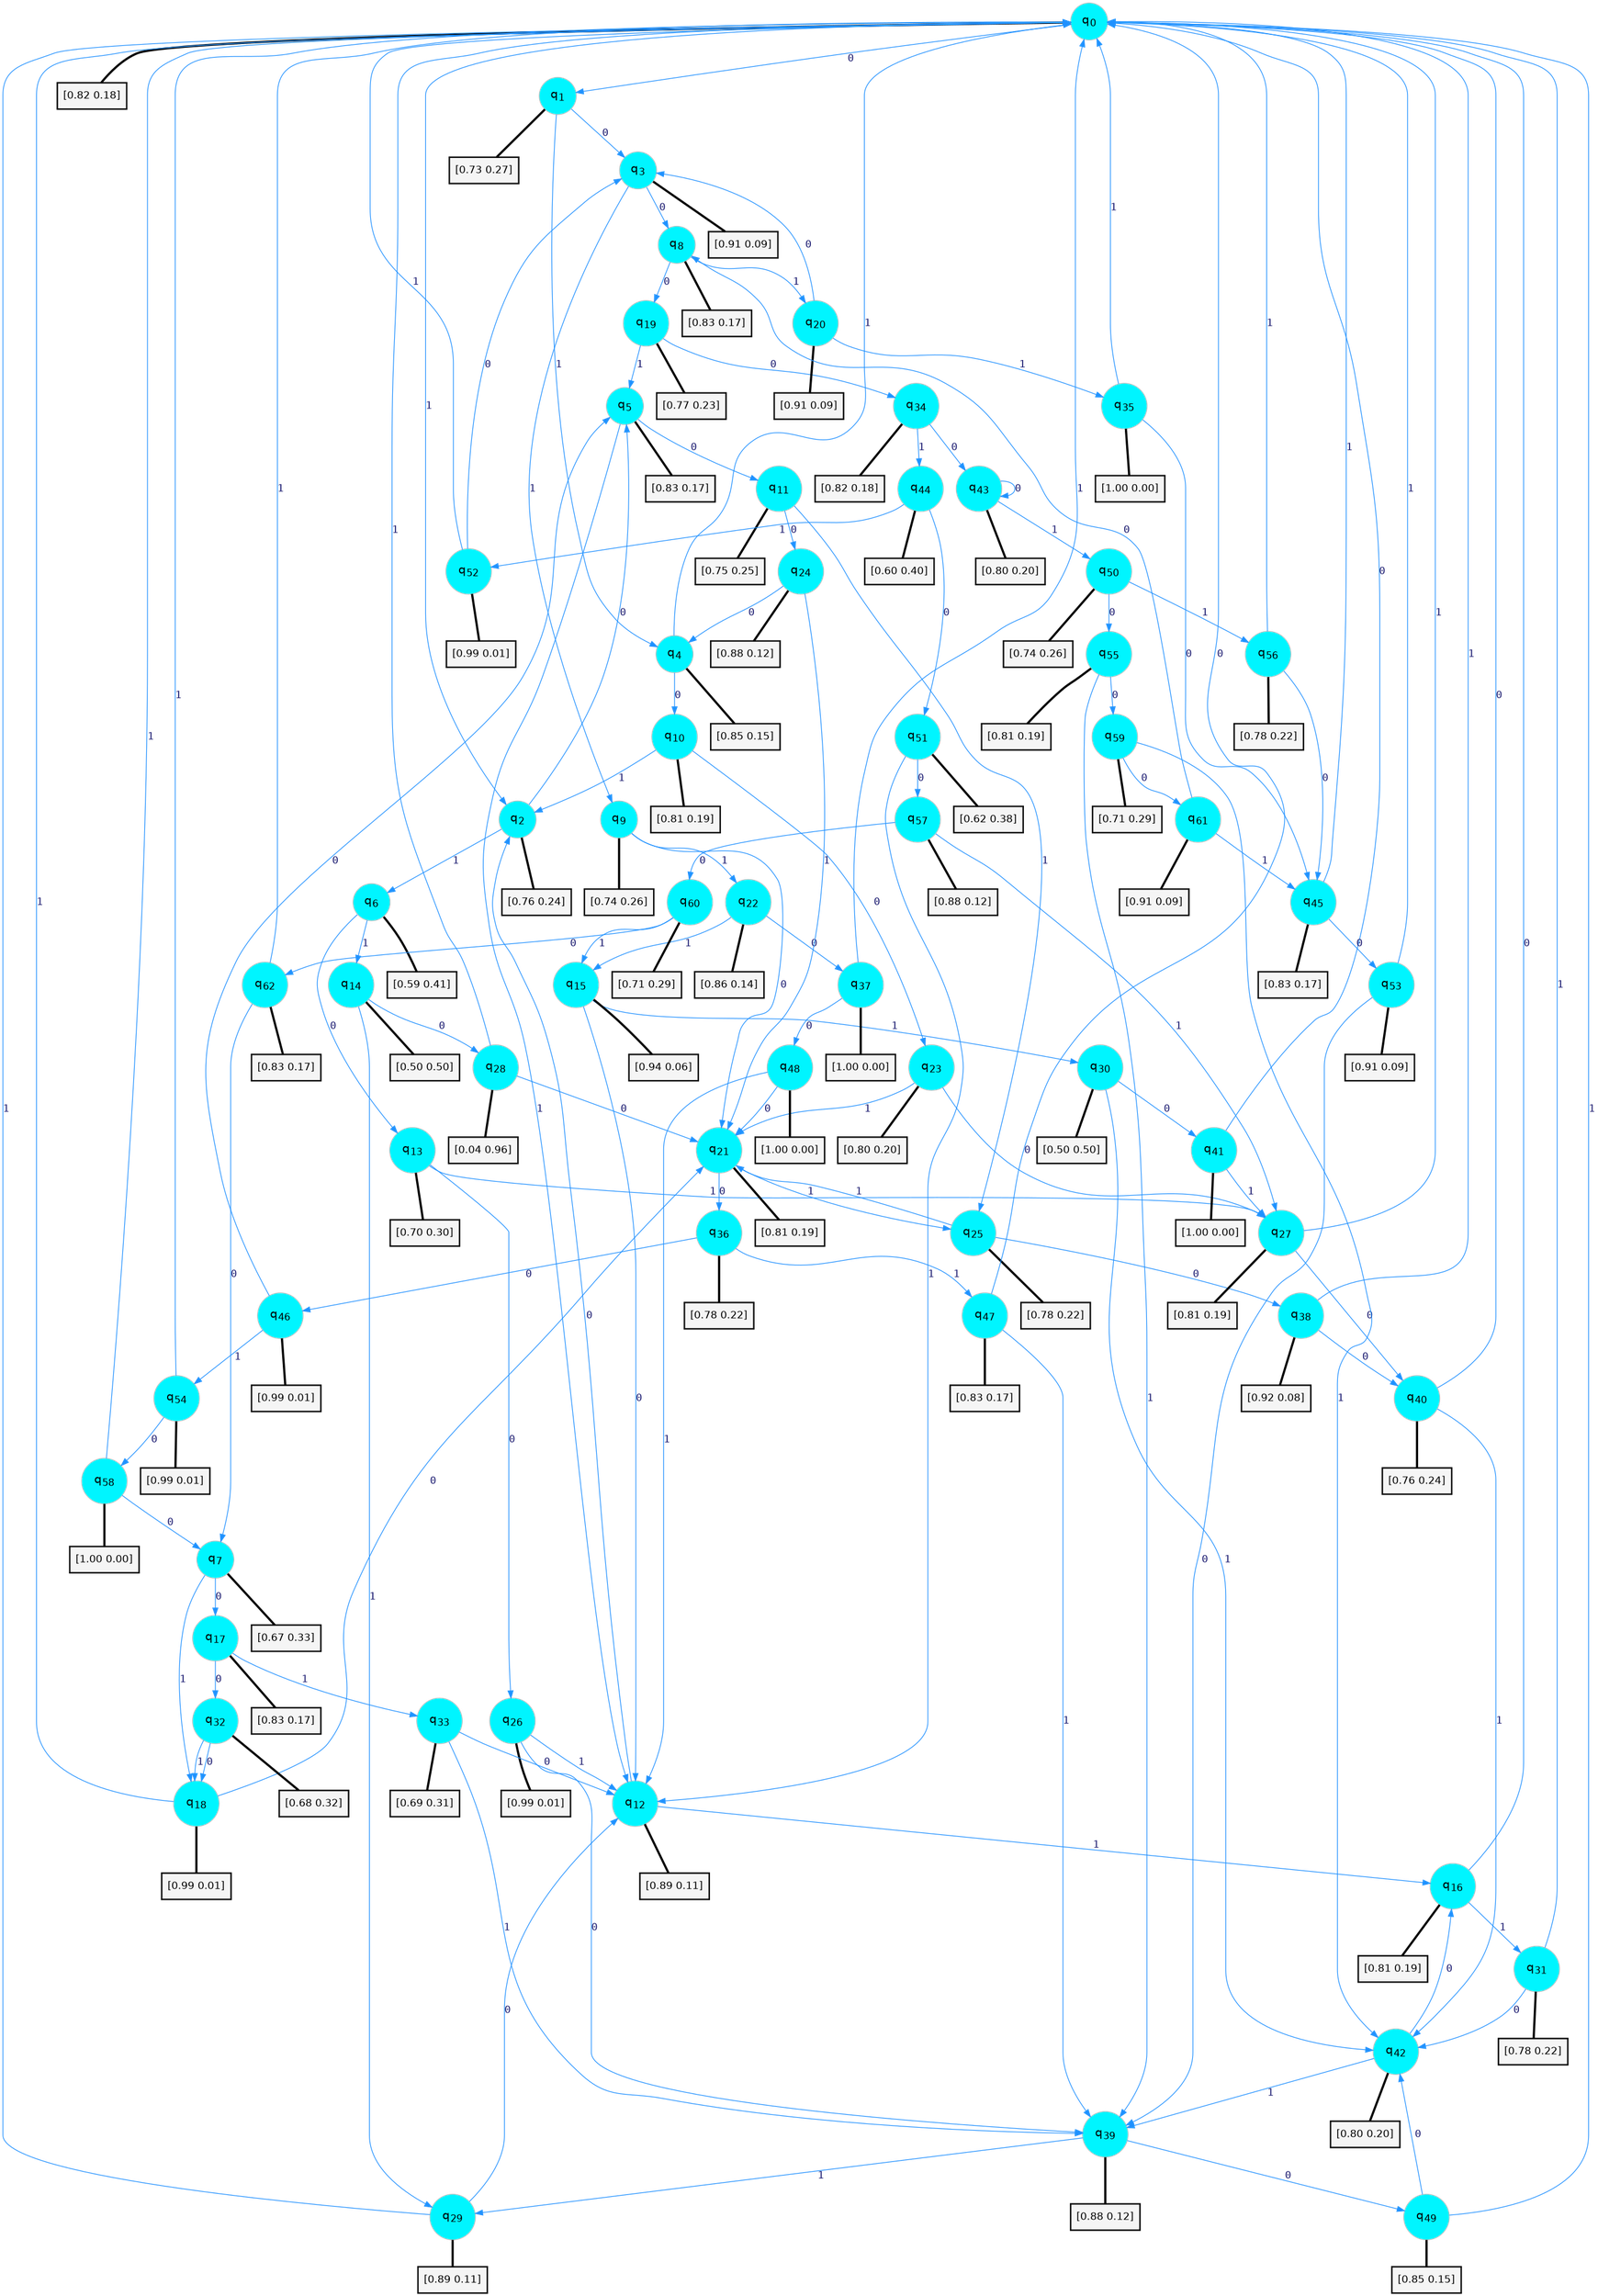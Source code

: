 digraph G {
graph [
bgcolor=transparent, dpi=300, rankdir=TD, size="40,25"];
node [
color=gray, fillcolor=turquoise1, fontcolor=black, fontname=Helvetica, fontsize=16, fontweight=bold, shape=circle, style=filled];
edge [
arrowsize=1, color=dodgerblue1, fontcolor=midnightblue, fontname=courier, fontweight=bold, penwidth=1, style=solid, weight=20];
0[label=<q<SUB>0</SUB>>];
1[label=<q<SUB>1</SUB>>];
2[label=<q<SUB>2</SUB>>];
3[label=<q<SUB>3</SUB>>];
4[label=<q<SUB>4</SUB>>];
5[label=<q<SUB>5</SUB>>];
6[label=<q<SUB>6</SUB>>];
7[label=<q<SUB>7</SUB>>];
8[label=<q<SUB>8</SUB>>];
9[label=<q<SUB>9</SUB>>];
10[label=<q<SUB>10</SUB>>];
11[label=<q<SUB>11</SUB>>];
12[label=<q<SUB>12</SUB>>];
13[label=<q<SUB>13</SUB>>];
14[label=<q<SUB>14</SUB>>];
15[label=<q<SUB>15</SUB>>];
16[label=<q<SUB>16</SUB>>];
17[label=<q<SUB>17</SUB>>];
18[label=<q<SUB>18</SUB>>];
19[label=<q<SUB>19</SUB>>];
20[label=<q<SUB>20</SUB>>];
21[label=<q<SUB>21</SUB>>];
22[label=<q<SUB>22</SUB>>];
23[label=<q<SUB>23</SUB>>];
24[label=<q<SUB>24</SUB>>];
25[label=<q<SUB>25</SUB>>];
26[label=<q<SUB>26</SUB>>];
27[label=<q<SUB>27</SUB>>];
28[label=<q<SUB>28</SUB>>];
29[label=<q<SUB>29</SUB>>];
30[label=<q<SUB>30</SUB>>];
31[label=<q<SUB>31</SUB>>];
32[label=<q<SUB>32</SUB>>];
33[label=<q<SUB>33</SUB>>];
34[label=<q<SUB>34</SUB>>];
35[label=<q<SUB>35</SUB>>];
36[label=<q<SUB>36</SUB>>];
37[label=<q<SUB>37</SUB>>];
38[label=<q<SUB>38</SUB>>];
39[label=<q<SUB>39</SUB>>];
40[label=<q<SUB>40</SUB>>];
41[label=<q<SUB>41</SUB>>];
42[label=<q<SUB>42</SUB>>];
43[label=<q<SUB>43</SUB>>];
44[label=<q<SUB>44</SUB>>];
45[label=<q<SUB>45</SUB>>];
46[label=<q<SUB>46</SUB>>];
47[label=<q<SUB>47</SUB>>];
48[label=<q<SUB>48</SUB>>];
49[label=<q<SUB>49</SUB>>];
50[label=<q<SUB>50</SUB>>];
51[label=<q<SUB>51</SUB>>];
52[label=<q<SUB>52</SUB>>];
53[label=<q<SUB>53</SUB>>];
54[label=<q<SUB>54</SUB>>];
55[label=<q<SUB>55</SUB>>];
56[label=<q<SUB>56</SUB>>];
57[label=<q<SUB>57</SUB>>];
58[label=<q<SUB>58</SUB>>];
59[label=<q<SUB>59</SUB>>];
60[label=<q<SUB>60</SUB>>];
61[label=<q<SUB>61</SUB>>];
62[label=<q<SUB>62</SUB>>];
63[label="[0.82 0.18]", shape=box,fontcolor=black, fontname=Helvetica, fontsize=14, penwidth=2, fillcolor=whitesmoke,color=black];
64[label="[0.73 0.27]", shape=box,fontcolor=black, fontname=Helvetica, fontsize=14, penwidth=2, fillcolor=whitesmoke,color=black];
65[label="[0.76 0.24]", shape=box,fontcolor=black, fontname=Helvetica, fontsize=14, penwidth=2, fillcolor=whitesmoke,color=black];
66[label="[0.91 0.09]", shape=box,fontcolor=black, fontname=Helvetica, fontsize=14, penwidth=2, fillcolor=whitesmoke,color=black];
67[label="[0.85 0.15]", shape=box,fontcolor=black, fontname=Helvetica, fontsize=14, penwidth=2, fillcolor=whitesmoke,color=black];
68[label="[0.83 0.17]", shape=box,fontcolor=black, fontname=Helvetica, fontsize=14, penwidth=2, fillcolor=whitesmoke,color=black];
69[label="[0.59 0.41]", shape=box,fontcolor=black, fontname=Helvetica, fontsize=14, penwidth=2, fillcolor=whitesmoke,color=black];
70[label="[0.67 0.33]", shape=box,fontcolor=black, fontname=Helvetica, fontsize=14, penwidth=2, fillcolor=whitesmoke,color=black];
71[label="[0.83 0.17]", shape=box,fontcolor=black, fontname=Helvetica, fontsize=14, penwidth=2, fillcolor=whitesmoke,color=black];
72[label="[0.74 0.26]", shape=box,fontcolor=black, fontname=Helvetica, fontsize=14, penwidth=2, fillcolor=whitesmoke,color=black];
73[label="[0.81 0.19]", shape=box,fontcolor=black, fontname=Helvetica, fontsize=14, penwidth=2, fillcolor=whitesmoke,color=black];
74[label="[0.75 0.25]", shape=box,fontcolor=black, fontname=Helvetica, fontsize=14, penwidth=2, fillcolor=whitesmoke,color=black];
75[label="[0.89 0.11]", shape=box,fontcolor=black, fontname=Helvetica, fontsize=14, penwidth=2, fillcolor=whitesmoke,color=black];
76[label="[0.70 0.30]", shape=box,fontcolor=black, fontname=Helvetica, fontsize=14, penwidth=2, fillcolor=whitesmoke,color=black];
77[label="[0.50 0.50]", shape=box,fontcolor=black, fontname=Helvetica, fontsize=14, penwidth=2, fillcolor=whitesmoke,color=black];
78[label="[0.94 0.06]", shape=box,fontcolor=black, fontname=Helvetica, fontsize=14, penwidth=2, fillcolor=whitesmoke,color=black];
79[label="[0.81 0.19]", shape=box,fontcolor=black, fontname=Helvetica, fontsize=14, penwidth=2, fillcolor=whitesmoke,color=black];
80[label="[0.83 0.17]", shape=box,fontcolor=black, fontname=Helvetica, fontsize=14, penwidth=2, fillcolor=whitesmoke,color=black];
81[label="[0.99 0.01]", shape=box,fontcolor=black, fontname=Helvetica, fontsize=14, penwidth=2, fillcolor=whitesmoke,color=black];
82[label="[0.77 0.23]", shape=box,fontcolor=black, fontname=Helvetica, fontsize=14, penwidth=2, fillcolor=whitesmoke,color=black];
83[label="[0.91 0.09]", shape=box,fontcolor=black, fontname=Helvetica, fontsize=14, penwidth=2, fillcolor=whitesmoke,color=black];
84[label="[0.81 0.19]", shape=box,fontcolor=black, fontname=Helvetica, fontsize=14, penwidth=2, fillcolor=whitesmoke,color=black];
85[label="[0.86 0.14]", shape=box,fontcolor=black, fontname=Helvetica, fontsize=14, penwidth=2, fillcolor=whitesmoke,color=black];
86[label="[0.80 0.20]", shape=box,fontcolor=black, fontname=Helvetica, fontsize=14, penwidth=2, fillcolor=whitesmoke,color=black];
87[label="[0.88 0.12]", shape=box,fontcolor=black, fontname=Helvetica, fontsize=14, penwidth=2, fillcolor=whitesmoke,color=black];
88[label="[0.78 0.22]", shape=box,fontcolor=black, fontname=Helvetica, fontsize=14, penwidth=2, fillcolor=whitesmoke,color=black];
89[label="[0.99 0.01]", shape=box,fontcolor=black, fontname=Helvetica, fontsize=14, penwidth=2, fillcolor=whitesmoke,color=black];
90[label="[0.81 0.19]", shape=box,fontcolor=black, fontname=Helvetica, fontsize=14, penwidth=2, fillcolor=whitesmoke,color=black];
91[label="[0.04 0.96]", shape=box,fontcolor=black, fontname=Helvetica, fontsize=14, penwidth=2, fillcolor=whitesmoke,color=black];
92[label="[0.89 0.11]", shape=box,fontcolor=black, fontname=Helvetica, fontsize=14, penwidth=2, fillcolor=whitesmoke,color=black];
93[label="[0.50 0.50]", shape=box,fontcolor=black, fontname=Helvetica, fontsize=14, penwidth=2, fillcolor=whitesmoke,color=black];
94[label="[0.78 0.22]", shape=box,fontcolor=black, fontname=Helvetica, fontsize=14, penwidth=2, fillcolor=whitesmoke,color=black];
95[label="[0.68 0.32]", shape=box,fontcolor=black, fontname=Helvetica, fontsize=14, penwidth=2, fillcolor=whitesmoke,color=black];
96[label="[0.69 0.31]", shape=box,fontcolor=black, fontname=Helvetica, fontsize=14, penwidth=2, fillcolor=whitesmoke,color=black];
97[label="[0.82 0.18]", shape=box,fontcolor=black, fontname=Helvetica, fontsize=14, penwidth=2, fillcolor=whitesmoke,color=black];
98[label="[1.00 0.00]", shape=box,fontcolor=black, fontname=Helvetica, fontsize=14, penwidth=2, fillcolor=whitesmoke,color=black];
99[label="[0.78 0.22]", shape=box,fontcolor=black, fontname=Helvetica, fontsize=14, penwidth=2, fillcolor=whitesmoke,color=black];
100[label="[1.00 0.00]", shape=box,fontcolor=black, fontname=Helvetica, fontsize=14, penwidth=2, fillcolor=whitesmoke,color=black];
101[label="[0.92 0.08]", shape=box,fontcolor=black, fontname=Helvetica, fontsize=14, penwidth=2, fillcolor=whitesmoke,color=black];
102[label="[0.88 0.12]", shape=box,fontcolor=black, fontname=Helvetica, fontsize=14, penwidth=2, fillcolor=whitesmoke,color=black];
103[label="[0.76 0.24]", shape=box,fontcolor=black, fontname=Helvetica, fontsize=14, penwidth=2, fillcolor=whitesmoke,color=black];
104[label="[1.00 0.00]", shape=box,fontcolor=black, fontname=Helvetica, fontsize=14, penwidth=2, fillcolor=whitesmoke,color=black];
105[label="[0.80 0.20]", shape=box,fontcolor=black, fontname=Helvetica, fontsize=14, penwidth=2, fillcolor=whitesmoke,color=black];
106[label="[0.80 0.20]", shape=box,fontcolor=black, fontname=Helvetica, fontsize=14, penwidth=2, fillcolor=whitesmoke,color=black];
107[label="[0.60 0.40]", shape=box,fontcolor=black, fontname=Helvetica, fontsize=14, penwidth=2, fillcolor=whitesmoke,color=black];
108[label="[0.83 0.17]", shape=box,fontcolor=black, fontname=Helvetica, fontsize=14, penwidth=2, fillcolor=whitesmoke,color=black];
109[label="[0.99 0.01]", shape=box,fontcolor=black, fontname=Helvetica, fontsize=14, penwidth=2, fillcolor=whitesmoke,color=black];
110[label="[0.83 0.17]", shape=box,fontcolor=black, fontname=Helvetica, fontsize=14, penwidth=2, fillcolor=whitesmoke,color=black];
111[label="[1.00 0.00]", shape=box,fontcolor=black, fontname=Helvetica, fontsize=14, penwidth=2, fillcolor=whitesmoke,color=black];
112[label="[0.85 0.15]", shape=box,fontcolor=black, fontname=Helvetica, fontsize=14, penwidth=2, fillcolor=whitesmoke,color=black];
113[label="[0.74 0.26]", shape=box,fontcolor=black, fontname=Helvetica, fontsize=14, penwidth=2, fillcolor=whitesmoke,color=black];
114[label="[0.62 0.38]", shape=box,fontcolor=black, fontname=Helvetica, fontsize=14, penwidth=2, fillcolor=whitesmoke,color=black];
115[label="[0.99 0.01]", shape=box,fontcolor=black, fontname=Helvetica, fontsize=14, penwidth=2, fillcolor=whitesmoke,color=black];
116[label="[0.91 0.09]", shape=box,fontcolor=black, fontname=Helvetica, fontsize=14, penwidth=2, fillcolor=whitesmoke,color=black];
117[label="[0.99 0.01]", shape=box,fontcolor=black, fontname=Helvetica, fontsize=14, penwidth=2, fillcolor=whitesmoke,color=black];
118[label="[0.81 0.19]", shape=box,fontcolor=black, fontname=Helvetica, fontsize=14, penwidth=2, fillcolor=whitesmoke,color=black];
119[label="[0.78 0.22]", shape=box,fontcolor=black, fontname=Helvetica, fontsize=14, penwidth=2, fillcolor=whitesmoke,color=black];
120[label="[0.88 0.12]", shape=box,fontcolor=black, fontname=Helvetica, fontsize=14, penwidth=2, fillcolor=whitesmoke,color=black];
121[label="[1.00 0.00]", shape=box,fontcolor=black, fontname=Helvetica, fontsize=14, penwidth=2, fillcolor=whitesmoke,color=black];
122[label="[0.71 0.29]", shape=box,fontcolor=black, fontname=Helvetica, fontsize=14, penwidth=2, fillcolor=whitesmoke,color=black];
123[label="[0.71 0.29]", shape=box,fontcolor=black, fontname=Helvetica, fontsize=14, penwidth=2, fillcolor=whitesmoke,color=black];
124[label="[0.91 0.09]", shape=box,fontcolor=black, fontname=Helvetica, fontsize=14, penwidth=2, fillcolor=whitesmoke,color=black];
125[label="[0.83 0.17]", shape=box,fontcolor=black, fontname=Helvetica, fontsize=14, penwidth=2, fillcolor=whitesmoke,color=black];
0->1 [label=0];
0->2 [label=1];
0->63 [arrowhead=none, penwidth=3,color=black];
1->3 [label=0];
1->4 [label=1];
1->64 [arrowhead=none, penwidth=3,color=black];
2->5 [label=0];
2->6 [label=1];
2->65 [arrowhead=none, penwidth=3,color=black];
3->8 [label=0];
3->9 [label=1];
3->66 [arrowhead=none, penwidth=3,color=black];
4->10 [label=0];
4->0 [label=1];
4->67 [arrowhead=none, penwidth=3,color=black];
5->11 [label=0];
5->12 [label=1];
5->68 [arrowhead=none, penwidth=3,color=black];
6->13 [label=0];
6->14 [label=1];
6->69 [arrowhead=none, penwidth=3,color=black];
7->17 [label=0];
7->18 [label=1];
7->70 [arrowhead=none, penwidth=3,color=black];
8->19 [label=0];
8->20 [label=1];
8->71 [arrowhead=none, penwidth=3,color=black];
9->21 [label=0];
9->22 [label=1];
9->72 [arrowhead=none, penwidth=3,color=black];
10->23 [label=0];
10->2 [label=1];
10->73 [arrowhead=none, penwidth=3,color=black];
11->24 [label=0];
11->25 [label=1];
11->74 [arrowhead=none, penwidth=3,color=black];
12->2 [label=0];
12->16 [label=1];
12->75 [arrowhead=none, penwidth=3,color=black];
13->26 [label=0];
13->27 [label=1];
13->76 [arrowhead=none, penwidth=3,color=black];
14->28 [label=0];
14->29 [label=1];
14->77 [arrowhead=none, penwidth=3,color=black];
15->12 [label=0];
15->30 [label=1];
15->78 [arrowhead=none, penwidth=3,color=black];
16->0 [label=0];
16->31 [label=1];
16->79 [arrowhead=none, penwidth=3,color=black];
17->32 [label=0];
17->33 [label=1];
17->80 [arrowhead=none, penwidth=3,color=black];
18->21 [label=0];
18->0 [label=1];
18->81 [arrowhead=none, penwidth=3,color=black];
19->34 [label=0];
19->5 [label=1];
19->82 [arrowhead=none, penwidth=3,color=black];
20->3 [label=0];
20->35 [label=1];
20->83 [arrowhead=none, penwidth=3,color=black];
21->36 [label=0];
21->25 [label=1];
21->84 [arrowhead=none, penwidth=3,color=black];
22->37 [label=0];
22->15 [label=1];
22->85 [arrowhead=none, penwidth=3,color=black];
23->27 [label=0];
23->21 [label=1];
23->86 [arrowhead=none, penwidth=3,color=black];
24->4 [label=0];
24->21 [label=1];
24->87 [arrowhead=none, penwidth=3,color=black];
25->38 [label=0];
25->21 [label=1];
25->88 [arrowhead=none, penwidth=3,color=black];
26->39 [label=0];
26->12 [label=1];
26->89 [arrowhead=none, penwidth=3,color=black];
27->40 [label=0];
27->0 [label=1];
27->90 [arrowhead=none, penwidth=3,color=black];
28->21 [label=0];
28->0 [label=1];
28->91 [arrowhead=none, penwidth=3,color=black];
29->12 [label=0];
29->0 [label=1];
29->92 [arrowhead=none, penwidth=3,color=black];
30->41 [label=0];
30->42 [label=1];
30->93 [arrowhead=none, penwidth=3,color=black];
31->42 [label=0];
31->0 [label=1];
31->94 [arrowhead=none, penwidth=3,color=black];
32->18 [label=0];
32->18 [label=1];
32->95 [arrowhead=none, penwidth=3,color=black];
33->12 [label=0];
33->39 [label=1];
33->96 [arrowhead=none, penwidth=3,color=black];
34->43 [label=0];
34->44 [label=1];
34->97 [arrowhead=none, penwidth=3,color=black];
35->45 [label=0];
35->0 [label=1];
35->98 [arrowhead=none, penwidth=3,color=black];
36->46 [label=0];
36->47 [label=1];
36->99 [arrowhead=none, penwidth=3,color=black];
37->48 [label=0];
37->0 [label=1];
37->100 [arrowhead=none, penwidth=3,color=black];
38->40 [label=0];
38->0 [label=1];
38->101 [arrowhead=none, penwidth=3,color=black];
39->49 [label=0];
39->29 [label=1];
39->102 [arrowhead=none, penwidth=3,color=black];
40->0 [label=0];
40->42 [label=1];
40->103 [arrowhead=none, penwidth=3,color=black];
41->0 [label=0];
41->27 [label=1];
41->104 [arrowhead=none, penwidth=3,color=black];
42->16 [label=0];
42->39 [label=1];
42->105 [arrowhead=none, penwidth=3,color=black];
43->43 [label=0];
43->50 [label=1];
43->106 [arrowhead=none, penwidth=3,color=black];
44->51 [label=0];
44->52 [label=1];
44->107 [arrowhead=none, penwidth=3,color=black];
45->53 [label=0];
45->0 [label=1];
45->108 [arrowhead=none, penwidth=3,color=black];
46->5 [label=0];
46->54 [label=1];
46->109 [arrowhead=none, penwidth=3,color=black];
47->0 [label=0];
47->39 [label=1];
47->110 [arrowhead=none, penwidth=3,color=black];
48->21 [label=0];
48->12 [label=1];
48->111 [arrowhead=none, penwidth=3,color=black];
49->42 [label=0];
49->0 [label=1];
49->112 [arrowhead=none, penwidth=3,color=black];
50->55 [label=0];
50->56 [label=1];
50->113 [arrowhead=none, penwidth=3,color=black];
51->57 [label=0];
51->12 [label=1];
51->114 [arrowhead=none, penwidth=3,color=black];
52->3 [label=0];
52->0 [label=1];
52->115 [arrowhead=none, penwidth=3,color=black];
53->39 [label=0];
53->0 [label=1];
53->116 [arrowhead=none, penwidth=3,color=black];
54->58 [label=0];
54->0 [label=1];
54->117 [arrowhead=none, penwidth=3,color=black];
55->59 [label=0];
55->39 [label=1];
55->118 [arrowhead=none, penwidth=3,color=black];
56->45 [label=0];
56->0 [label=1];
56->119 [arrowhead=none, penwidth=3,color=black];
57->60 [label=0];
57->27 [label=1];
57->120 [arrowhead=none, penwidth=3,color=black];
58->7 [label=0];
58->0 [label=1];
58->121 [arrowhead=none, penwidth=3,color=black];
59->61 [label=0];
59->42 [label=1];
59->122 [arrowhead=none, penwidth=3,color=black];
60->62 [label=0];
60->15 [label=1];
60->123 [arrowhead=none, penwidth=3,color=black];
61->8 [label=0];
61->45 [label=1];
61->124 [arrowhead=none, penwidth=3,color=black];
62->7 [label=0];
62->0 [label=1];
62->125 [arrowhead=none, penwidth=3,color=black];
}
